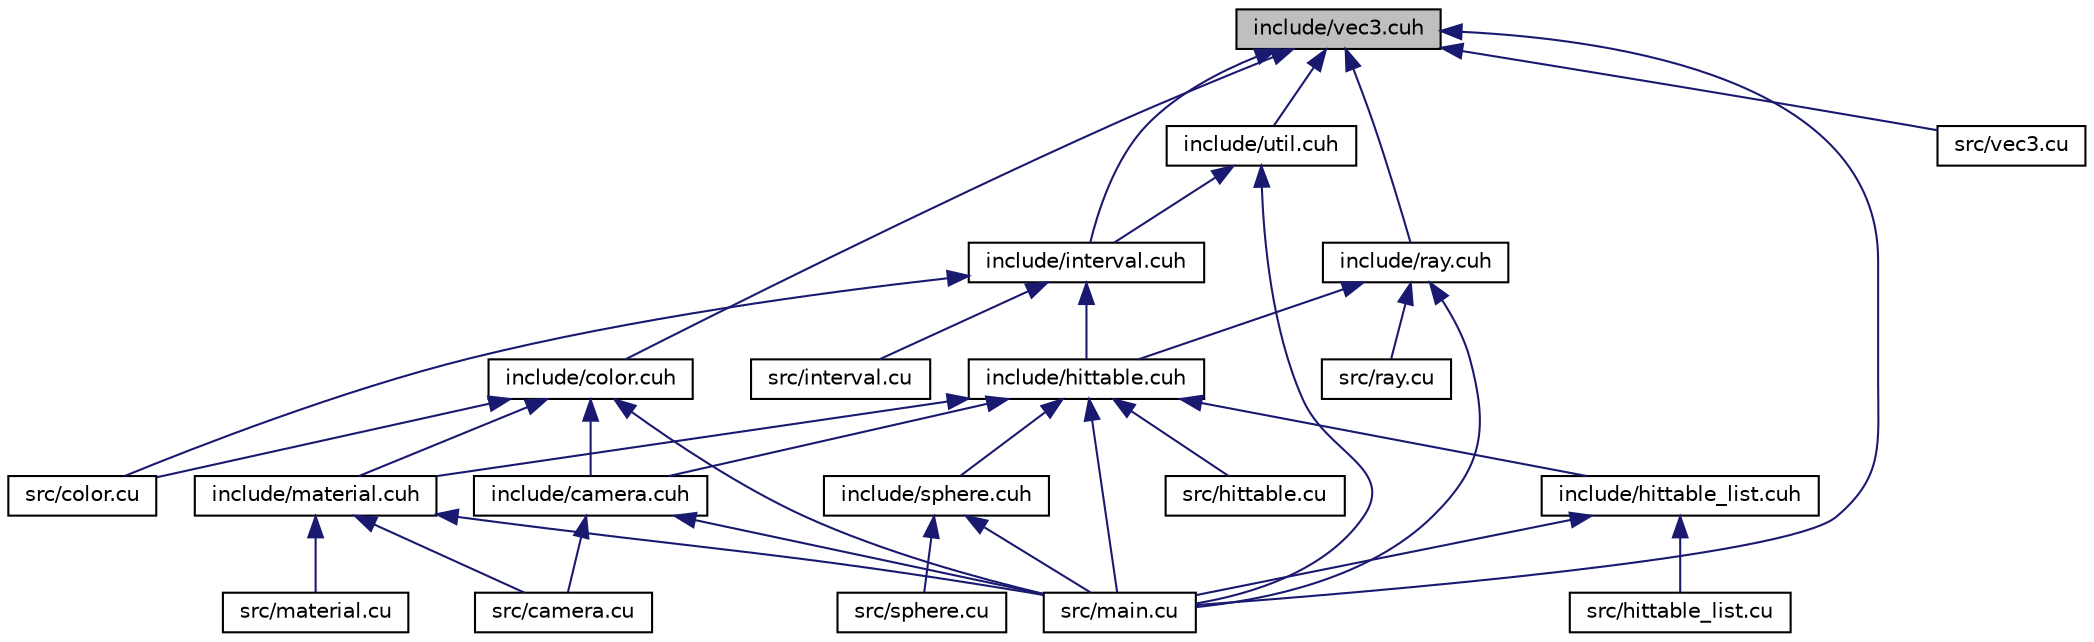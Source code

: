 digraph "include/vec3.cuh"
{
 // LATEX_PDF_SIZE
  edge [fontname="Helvetica",fontsize="10",labelfontname="Helvetica",labelfontsize="10"];
  node [fontname="Helvetica",fontsize="10",shape=record];
  Node1 [label="include/vec3.cuh",height=0.2,width=0.4,color="black", fillcolor="grey75", style="filled", fontcolor="black",tooltip=" "];
  Node1 -> Node2 [dir="back",color="midnightblue",fontsize="10",style="solid",fontname="Helvetica"];
  Node2 [label="include/color.cuh",height=0.2,width=0.4,color="black", fillcolor="white", style="filled",URL="$color_8cuh.html",tooltip=" "];
  Node2 -> Node3 [dir="back",color="midnightblue",fontsize="10",style="solid",fontname="Helvetica"];
  Node3 [label="include/camera.cuh",height=0.2,width=0.4,color="black", fillcolor="white", style="filled",URL="$camera_8cuh.html",tooltip=" "];
  Node3 -> Node4 [dir="back",color="midnightblue",fontsize="10",style="solid",fontname="Helvetica"];
  Node4 [label="src/camera.cu",height=0.2,width=0.4,color="black", fillcolor="white", style="filled",URL="$camera_8cu.html",tooltip=" "];
  Node3 -> Node5 [dir="back",color="midnightblue",fontsize="10",style="solid",fontname="Helvetica"];
  Node5 [label="src/main.cu",height=0.2,width=0.4,color="black", fillcolor="white", style="filled",URL="$main_8cu.html",tooltip=" "];
  Node2 -> Node6 [dir="back",color="midnightblue",fontsize="10",style="solid",fontname="Helvetica"];
  Node6 [label="include/material.cuh",height=0.2,width=0.4,color="black", fillcolor="white", style="filled",URL="$material_8cuh.html",tooltip=" "];
  Node6 -> Node4 [dir="back",color="midnightblue",fontsize="10",style="solid",fontname="Helvetica"];
  Node6 -> Node5 [dir="back",color="midnightblue",fontsize="10",style="solid",fontname="Helvetica"];
  Node6 -> Node7 [dir="back",color="midnightblue",fontsize="10",style="solid",fontname="Helvetica"];
  Node7 [label="src/material.cu",height=0.2,width=0.4,color="black", fillcolor="white", style="filled",URL="$material_8cu.html",tooltip=" "];
  Node2 -> Node8 [dir="back",color="midnightblue",fontsize="10",style="solid",fontname="Helvetica"];
  Node8 [label="src/color.cu",height=0.2,width=0.4,color="black", fillcolor="white", style="filled",URL="$color_8cu.html",tooltip=" "];
  Node2 -> Node5 [dir="back",color="midnightblue",fontsize="10",style="solid",fontname="Helvetica"];
  Node1 -> Node9 [dir="back",color="midnightblue",fontsize="10",style="solid",fontname="Helvetica"];
  Node9 [label="include/interval.cuh",height=0.2,width=0.4,color="black", fillcolor="white", style="filled",URL="$interval_8cuh.html",tooltip=" "];
  Node9 -> Node10 [dir="back",color="midnightblue",fontsize="10",style="solid",fontname="Helvetica"];
  Node10 [label="include/hittable.cuh",height=0.2,width=0.4,color="black", fillcolor="white", style="filled",URL="$hittable_8cuh.html",tooltip=" "];
  Node10 -> Node3 [dir="back",color="midnightblue",fontsize="10",style="solid",fontname="Helvetica"];
  Node10 -> Node11 [dir="back",color="midnightblue",fontsize="10",style="solid",fontname="Helvetica"];
  Node11 [label="include/hittable_list.cuh",height=0.2,width=0.4,color="black", fillcolor="white", style="filled",URL="$hittable__list_8cuh.html",tooltip=" "];
  Node11 -> Node12 [dir="back",color="midnightblue",fontsize="10",style="solid",fontname="Helvetica"];
  Node12 [label="src/hittable_list.cu",height=0.2,width=0.4,color="black", fillcolor="white", style="filled",URL="$hittable__list_8cu.html",tooltip=" "];
  Node11 -> Node5 [dir="back",color="midnightblue",fontsize="10",style="solid",fontname="Helvetica"];
  Node10 -> Node6 [dir="back",color="midnightblue",fontsize="10",style="solid",fontname="Helvetica"];
  Node10 -> Node13 [dir="back",color="midnightblue",fontsize="10",style="solid",fontname="Helvetica"];
  Node13 [label="include/sphere.cuh",height=0.2,width=0.4,color="black", fillcolor="white", style="filled",URL="$sphere_8cuh.html",tooltip=" "];
  Node13 -> Node5 [dir="back",color="midnightblue",fontsize="10",style="solid",fontname="Helvetica"];
  Node13 -> Node14 [dir="back",color="midnightblue",fontsize="10",style="solid",fontname="Helvetica"];
  Node14 [label="src/sphere.cu",height=0.2,width=0.4,color="black", fillcolor="white", style="filled",URL="$sphere_8cu.html",tooltip=" "];
  Node10 -> Node15 [dir="back",color="midnightblue",fontsize="10",style="solid",fontname="Helvetica"];
  Node15 [label="src/hittable.cu",height=0.2,width=0.4,color="black", fillcolor="white", style="filled",URL="$hittable_8cu.html",tooltip=" "];
  Node10 -> Node5 [dir="back",color="midnightblue",fontsize="10",style="solid",fontname="Helvetica"];
  Node9 -> Node8 [dir="back",color="midnightblue",fontsize="10",style="solid",fontname="Helvetica"];
  Node9 -> Node16 [dir="back",color="midnightblue",fontsize="10",style="solid",fontname="Helvetica"];
  Node16 [label="src/interval.cu",height=0.2,width=0.4,color="black", fillcolor="white", style="filled",URL="$interval_8cu.html",tooltip=" "];
  Node1 -> Node17 [dir="back",color="midnightblue",fontsize="10",style="solid",fontname="Helvetica"];
  Node17 [label="include/ray.cuh",height=0.2,width=0.4,color="black", fillcolor="white", style="filled",URL="$ray_8cuh.html",tooltip=" "];
  Node17 -> Node10 [dir="back",color="midnightblue",fontsize="10",style="solid",fontname="Helvetica"];
  Node17 -> Node5 [dir="back",color="midnightblue",fontsize="10",style="solid",fontname="Helvetica"];
  Node17 -> Node18 [dir="back",color="midnightblue",fontsize="10",style="solid",fontname="Helvetica"];
  Node18 [label="src/ray.cu",height=0.2,width=0.4,color="black", fillcolor="white", style="filled",URL="$ray_8cu.html",tooltip=" "];
  Node1 -> Node19 [dir="back",color="midnightblue",fontsize="10",style="solid",fontname="Helvetica"];
  Node19 [label="include/util.cuh",height=0.2,width=0.4,color="black", fillcolor="white", style="filled",URL="$util_8cuh.html",tooltip=" "];
  Node19 -> Node9 [dir="back",color="midnightblue",fontsize="10",style="solid",fontname="Helvetica"];
  Node19 -> Node5 [dir="back",color="midnightblue",fontsize="10",style="solid",fontname="Helvetica"];
  Node1 -> Node5 [dir="back",color="midnightblue",fontsize="10",style="solid",fontname="Helvetica"];
  Node1 -> Node20 [dir="back",color="midnightblue",fontsize="10",style="solid",fontname="Helvetica"];
  Node20 [label="src/vec3.cu",height=0.2,width=0.4,color="black", fillcolor="white", style="filled",URL="$vec3_8cu.html",tooltip=" "];
}
